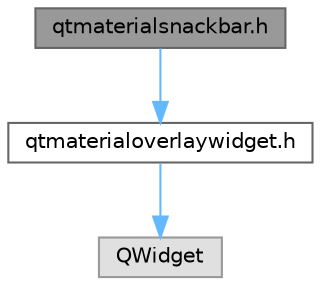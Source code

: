 digraph "qtmaterialsnackbar.h"
{
 // LATEX_PDF_SIZE
  bgcolor="transparent";
  edge [fontname=Helvetica,fontsize=10,labelfontname=Helvetica,labelfontsize=10];
  node [fontname=Helvetica,fontsize=10,shape=box,height=0.2,width=0.4];
  Node1 [id="Node000001",label="qtmaterialsnackbar.h",height=0.2,width=0.4,color="gray40", fillcolor="grey60", style="filled", fontcolor="black",tooltip="定义 QtMaterialSnackbar 类，提供 Material Design 提示条"];
  Node1 -> Node2 [id="edge1_Node000001_Node000002",color="steelblue1",style="solid",tooltip=" "];
  Node2 [id="Node000002",label="qtmaterialoverlaywidget.h",height=0.2,width=0.4,color="grey40", fillcolor="white", style="filled",URL="$qtmaterialoverlaywidget_8h.html",tooltip="定义 QtMaterialOverlayWidget 类，提供覆盖层控件功能"];
  Node2 -> Node3 [id="edge2_Node000002_Node000003",color="steelblue1",style="solid",tooltip=" "];
  Node3 [id="Node000003",label="QWidget",height=0.2,width=0.4,color="grey60", fillcolor="#E0E0E0", style="filled",tooltip=" "];
}
